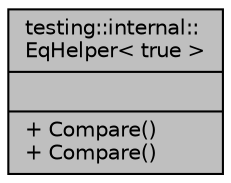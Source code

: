digraph "testing::internal::EqHelper&lt; true &gt;"
{
  edge [fontname="Helvetica",fontsize="10",labelfontname="Helvetica",labelfontsize="10"];
  node [fontname="Helvetica",fontsize="10",shape=record];
  Node1 [label="{testing::internal::\lEqHelper\< true \>\n||+ Compare()\l+ Compare()\l}",height=0.2,width=0.4,color="black", fillcolor="grey75", style="filled", fontcolor="black"];
}
